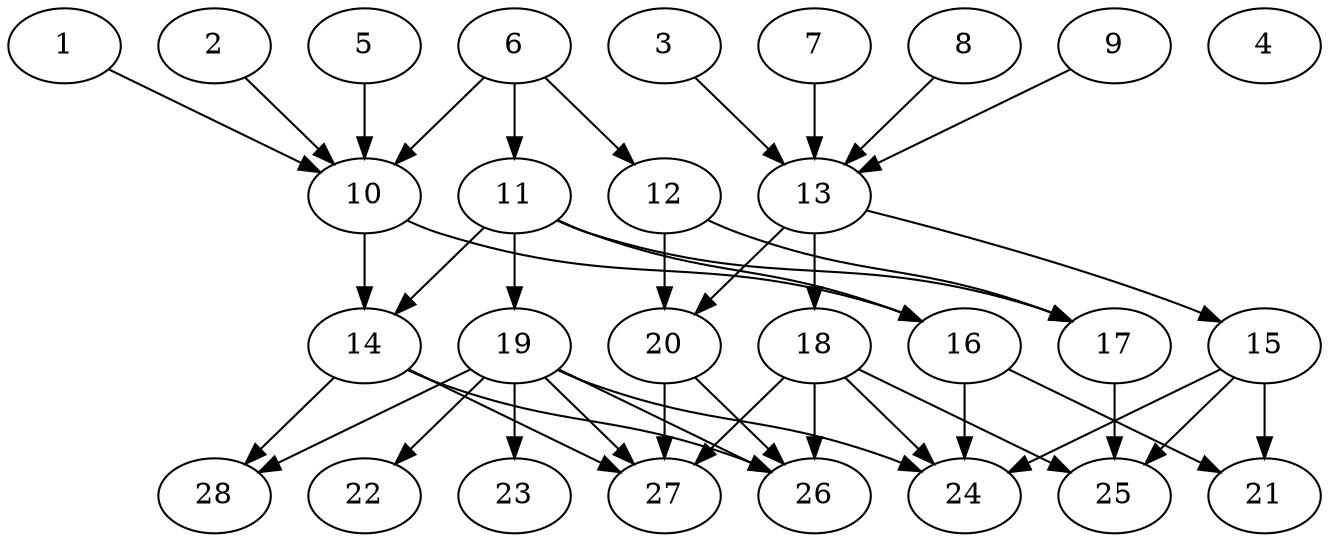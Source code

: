// DAG (tier=2-normal, mode=data, n=28, ccr=0.429, fat=0.680, density=0.495, regular=0.416, jump=0.131, mindata=2097152, maxdata=16777216)
// DAG automatically generated by daggen at Sun Aug 24 16:33:34 2025
// /home/ermia/Project/Environments/daggen/bin/daggen --dot --ccr 0.429 --fat 0.680 --regular 0.416 --density 0.495 --jump 0.131 --mindata 2097152 --maxdata 16777216 -n 28 
digraph G {
  1 [size="51653642866771056", alpha="0.09", expect_size="25826821433385528"]
  1 -> 10 [size ="2222483918815232"]
  2 [size="11803336459880938", alpha="0.16", expect_size="5901668229940469"]
  2 -> 10 [size ="200753348083712"]
  3 [size="206373102348941656064", alpha="0.04", expect_size="103186551174470828032"]
  3 -> 13 [size ="279377900208128"]
  4 [size="665949726611181928448", alpha="0.08", expect_size="332974863305590964224"]
  5 [size="29928672972958072832", alpha="0.09", expect_size="14964336486479036416"]
  5 -> 10 [size ="77116674670592"]
  6 [size="59712650620501491712", alpha="0.05", expect_size="29856325310250745856"]
  6 -> 10 [size ="122217731981312"]
  6 -> 11 [size ="122217731981312"]
  6 -> 12 [size ="122217731981312"]
  7 [size="12996174113998372864", alpha="0.11", expect_size="6498087056999186432"]
  7 -> 13 [size ="44221520150528"]
  8 [size="25069895847733340", alpha="0.12", expect_size="12534947923866670"]
  8 -> 13 [size ="1024455404945408"]
  9 [size="14937156310588270", alpha="0.15", expect_size="7468578155294135"]
  9 -> 13 [size ="866942135042048"]
  10 [size="117728297378903152", alpha="0.07", expect_size="58864148689451576"]
  10 -> 14 [size ="79474376835072"]
  10 -> 16 [size ="79474376835072"]
  11 [size="5235061869648996352", alpha="0.07", expect_size="2617530934824498176"]
  11 -> 14 [size ="1823809418035200"]
  11 -> 16 [size ="1823809418035200"]
  11 -> 17 [size ="1823809418035200"]
  11 -> 19 [size ="1823809418035200"]
  12 [size="1326891722581127936", alpha="0.12", expect_size="663445861290563968"]
  12 -> 17 [size ="792379195916288"]
  12 -> 20 [size ="792379195916288"]
  13 [size="51486819329809317888", alpha="0.05", expect_size="25743409664904658944"]
  13 -> 15 [size ="110718628134912"]
  13 -> 18 [size ="110718628134912"]
  13 -> 20 [size ="110718628134912"]
  14 [size="2914148326711851520", alpha="0.14", expect_size="1457074163355925760"]
  14 -> 26 [size ="1225741253476352"]
  14 -> 27 [size ="1225741253476352"]
  14 -> 28 [size ="1225741253476352"]
  15 [size="254173118217106489344", alpha="0.18", expect_size="127086559108553244672"]
  15 -> 21 [size ="321003473338368"]
  15 -> 24 [size ="321003473338368"]
  15 -> 25 [size ="321003473338368"]
  16 [size="2201513359117842907136", alpha="0.06", expect_size="1100756679558921453568"]
  16 -> 21 [size ="1353851001110528"]
  16 -> 24 [size ="1353851001110528"]
  17 [size="24334754781101472", alpha="0.10", expect_size="12167377390550736"]
  17 -> 25 [size ="588522725572608"]
  18 [size="138664417831149120", alpha="0.19", expect_size="69332208915574560"]
  18 -> 24 [size ="74694313115648"]
  18 -> 25 [size ="74694313115648"]
  18 -> 26 [size ="74694313115648"]
  18 -> 27 [size ="74694313115648"]
  19 [size="1097824110970641920", alpha="0.02", expect_size="548912055485320960"]
  19 -> 22 [size ="847607635116032"]
  19 -> 23 [size ="847607635116032"]
  19 -> 24 [size ="847607635116032"]
  19 -> 26 [size ="847607635116032"]
  19 -> 27 [size ="847607635116032"]
  19 -> 28 [size ="847607635116032"]
  20 [size="759671585659264256", alpha="0.19", expect_size="379835792829632128"]
  20 -> 26 [size ="1712748408864768"]
  20 -> 27 [size ="1712748408864768"]
  21 [size="49442546463610824", alpha="0.06", expect_size="24721273231805412"]
  22 [size="894111737445863129088", alpha="0.16", expect_size="447055868722931564544"]
  23 [size="154004279930906976", alpha="0.18", expect_size="77002139965453488"]
  24 [size="939016199044411648", alpha="0.00", expect_size="469508099522205824"]
  25 [size="39377103592079016", alpha="0.18", expect_size="19688551796039508"]
  26 [size="3547594054990158626816", alpha="0.09", expect_size="1773797027495079313408"]
  27 [size="2124956387631955968000", alpha="0.12", expect_size="1062478193815977984000"]
  28 [size="173454325572179488", alpha="0.16", expect_size="86727162786089744"]
}